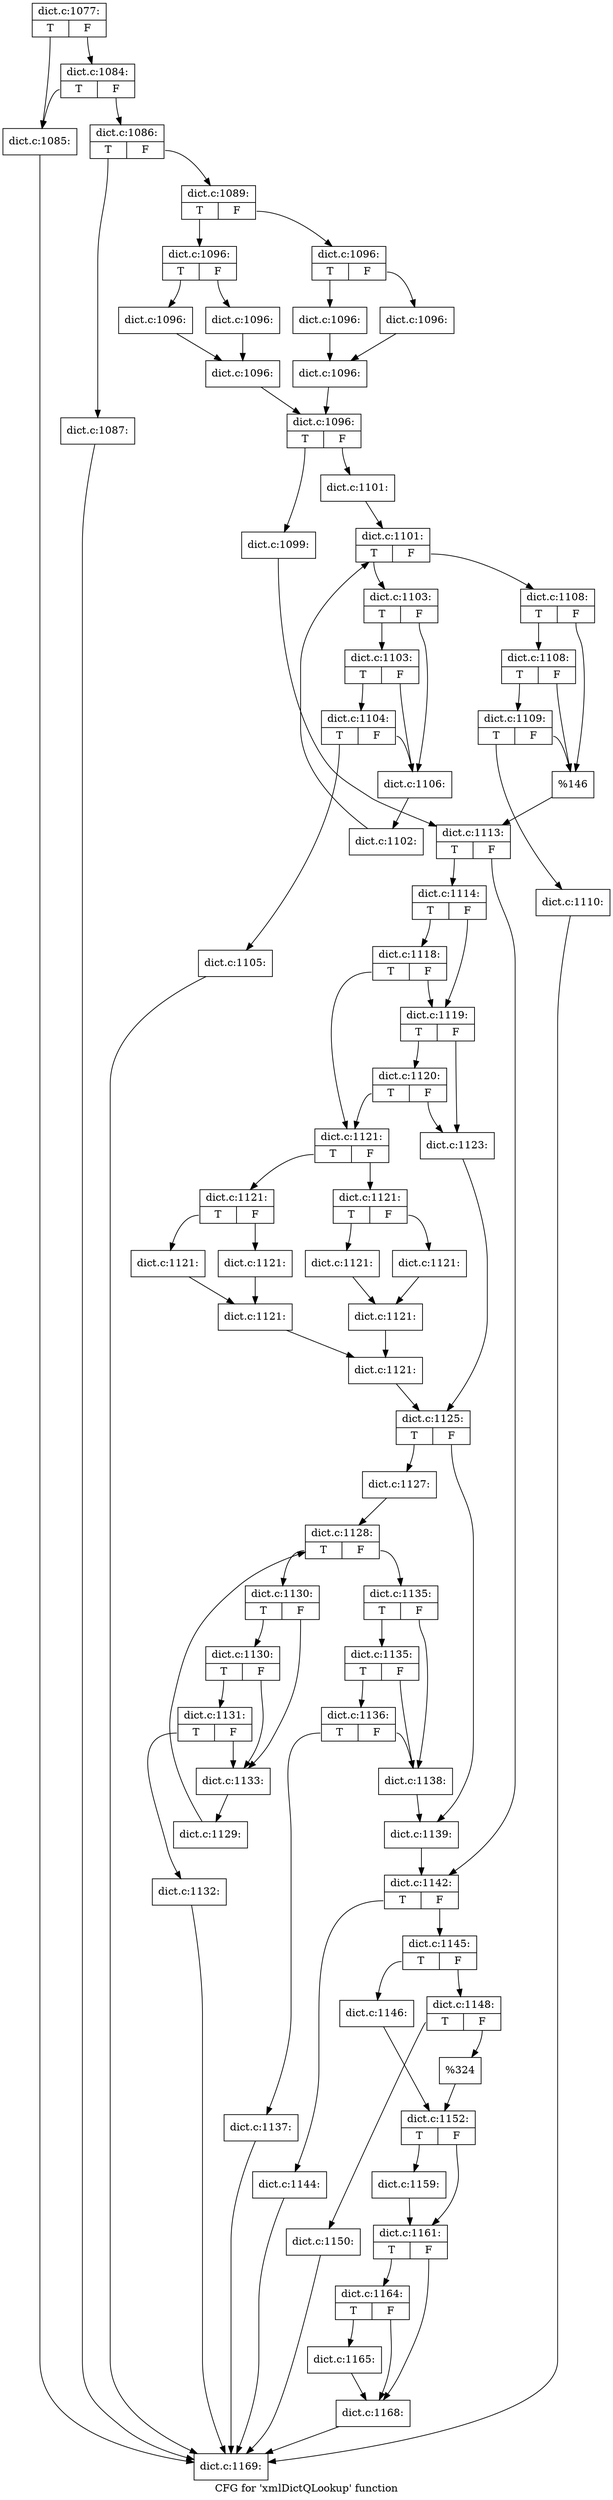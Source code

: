 digraph "CFG for 'xmlDictQLookup' function" {
	label="CFG for 'xmlDictQLookup' function";

	Node0x46fc800 [shape=record,label="{dict.c:1077:|{<s0>T|<s1>F}}"];
	Node0x46fc800:s0 -> Node0x49059b0;
	Node0x46fc800:s1 -> Node0x4905a50;
	Node0x4905a50 [shape=record,label="{dict.c:1084:|{<s0>T|<s1>F}}"];
	Node0x4905a50:s0 -> Node0x49059b0;
	Node0x4905a50:s1 -> Node0x4905a00;
	Node0x49059b0 [shape=record,label="{dict.c:1085:}"];
	Node0x49059b0 -> Node0x46fca80;
	Node0x4905a00 [shape=record,label="{dict.c:1086:|{<s0>T|<s1>F}}"];
	Node0x4905a00:s0 -> Node0x4906110;
	Node0x4905a00:s1 -> Node0x4906160;
	Node0x4906110 [shape=record,label="{dict.c:1087:}"];
	Node0x4906110 -> Node0x46fca80;
	Node0x4906160 [shape=record,label="{dict.c:1089:|{<s0>T|<s1>F}}"];
	Node0x4906160:s0 -> Node0x49071b0;
	Node0x4906160:s1 -> Node0x4907200;
	Node0x49071b0 [shape=record,label="{dict.c:1096:|{<s0>T|<s1>F}}"];
	Node0x49071b0:s0 -> Node0x49074a0;
	Node0x49071b0:s1 -> Node0x49074f0;
	Node0x49074a0 [shape=record,label="{dict.c:1096:}"];
	Node0x49074a0 -> Node0x4907540;
	Node0x49074f0 [shape=record,label="{dict.c:1096:}"];
	Node0x49074f0 -> Node0x4907540;
	Node0x4907540 [shape=record,label="{dict.c:1096:}"];
	Node0x4907540 -> Node0x4907250;
	Node0x4907200 [shape=record,label="{dict.c:1096:|{<s0>T|<s1>F}}"];
	Node0x4907200:s0 -> Node0x4907f90;
	Node0x4907200:s1 -> Node0x4907fe0;
	Node0x4907f90 [shape=record,label="{dict.c:1096:}"];
	Node0x4907f90 -> Node0x4908030;
	Node0x4907fe0 [shape=record,label="{dict.c:1096:}"];
	Node0x4907fe0 -> Node0x4908030;
	Node0x4908030 [shape=record,label="{dict.c:1096:}"];
	Node0x4908030 -> Node0x4907250;
	Node0x4907250 [shape=record,label="{dict.c:1096:|{<s0>T|<s1>F}}"];
	Node0x4907250:s0 -> Node0x4909c80;
	Node0x4907250:s1 -> Node0x4909d20;
	Node0x4909c80 [shape=record,label="{dict.c:1099:}"];
	Node0x4909c80 -> Node0x4909cd0;
	Node0x4909d20 [shape=record,label="{dict.c:1101:}"];
	Node0x4909d20 -> Node0x490a7e0;
	Node0x490a7e0 [shape=record,label="{dict.c:1101:|{<s0>T|<s1>F}}"];
	Node0x490a7e0:s0 -> Node0x490aa40;
	Node0x490a7e0:s1 -> Node0x490a370;
	Node0x490aa40 [shape=record,label="{dict.c:1103:|{<s0>T|<s1>F}}"];
	Node0x490aa40:s0 -> Node0x4908790;
	Node0x490aa40:s1 -> Node0x4908630;
	Node0x4908790 [shape=record,label="{dict.c:1103:|{<s0>T|<s1>F}}"];
	Node0x4908790:s0 -> Node0x4908580;
	Node0x4908790:s1 -> Node0x4908630;
	Node0x4908580 [shape=record,label="{dict.c:1104:|{<s0>T|<s1>F}}"];
	Node0x4908580:s0 -> Node0x490ace0;
	Node0x4908580:s1 -> Node0x4908630;
	Node0x490ace0 [shape=record,label="{dict.c:1105:}"];
	Node0x490ace0 -> Node0x46fca80;
	Node0x4908630 [shape=record,label="{dict.c:1106:}"];
	Node0x4908630 -> Node0x490a9f0;
	Node0x490a9f0 [shape=record,label="{dict.c:1102:}"];
	Node0x490a9f0 -> Node0x490a7e0;
	Node0x490a370 [shape=record,label="{dict.c:1108:|{<s0>T|<s1>F}}"];
	Node0x490a370:s0 -> Node0x490cd30;
	Node0x490a370:s1 -> Node0x490cc60;
	Node0x490cd30 [shape=record,label="{dict.c:1108:|{<s0>T|<s1>F}}"];
	Node0x490cd30:s0 -> Node0x490ccb0;
	Node0x490cd30:s1 -> Node0x490cc60;
	Node0x490ccb0 [shape=record,label="{dict.c:1109:|{<s0>T|<s1>F}}"];
	Node0x490ccb0:s0 -> Node0x490c010;
	Node0x490ccb0:s1 -> Node0x490cc60;
	Node0x490c010 [shape=record,label="{dict.c:1110:}"];
	Node0x490c010 -> Node0x46fca80;
	Node0x490cc60 [shape=record,label="{%146}"];
	Node0x490cc60 -> Node0x4909cd0;
	Node0x4909cd0 [shape=record,label="{dict.c:1113:|{<s0>T|<s1>F}}"];
	Node0x4909cd0:s0 -> Node0x490de60;
	Node0x4909cd0:s1 -> Node0x490deb0;
	Node0x490de60 [shape=record,label="{dict.c:1114:|{<s0>T|<s1>F}}"];
	Node0x490de60:s0 -> Node0x490e6a0;
	Node0x490de60:s1 -> Node0x490e620;
	Node0x490e6a0 [shape=record,label="{dict.c:1118:|{<s0>T|<s1>F}}"];
	Node0x490e6a0:s0 -> Node0x490e530;
	Node0x490e6a0:s1 -> Node0x490e620;
	Node0x490e620 [shape=record,label="{dict.c:1119:|{<s0>T|<s1>F}}"];
	Node0x490e620:s0 -> Node0x490ef10;
	Node0x490e620:s1 -> Node0x490e5d0;
	Node0x490ef10 [shape=record,label="{dict.c:1120:|{<s0>T|<s1>F}}"];
	Node0x490ef10:s0 -> Node0x490e530;
	Node0x490ef10:s1 -> Node0x490e5d0;
	Node0x490e530 [shape=record,label="{dict.c:1121:|{<s0>T|<s1>F}}"];
	Node0x490e530:s0 -> Node0x490f7b0;
	Node0x490e530:s1 -> Node0x490f800;
	Node0x490f7b0 [shape=record,label="{dict.c:1121:|{<s0>T|<s1>F}}"];
	Node0x490f7b0:s0 -> Node0x490fa40;
	Node0x490f7b0:s1 -> Node0x490fa90;
	Node0x490fa40 [shape=record,label="{dict.c:1121:}"];
	Node0x490fa40 -> Node0x490fae0;
	Node0x490fa90 [shape=record,label="{dict.c:1121:}"];
	Node0x490fa90 -> Node0x490fae0;
	Node0x490fae0 [shape=record,label="{dict.c:1121:}"];
	Node0x490fae0 -> Node0x490f850;
	Node0x490f800 [shape=record,label="{dict.c:1121:|{<s0>T|<s1>F}}"];
	Node0x490f800:s0 -> Node0x4910830;
	Node0x490f800:s1 -> Node0x4910880;
	Node0x4910830 [shape=record,label="{dict.c:1121:}"];
	Node0x4910830 -> Node0x49108d0;
	Node0x4910880 [shape=record,label="{dict.c:1121:}"];
	Node0x4910880 -> Node0x49108d0;
	Node0x49108d0 [shape=record,label="{dict.c:1121:}"];
	Node0x49108d0 -> Node0x490f850;
	Node0x490f850 [shape=record,label="{dict.c:1121:}"];
	Node0x490f850 -> Node0x490e580;
	Node0x490e5d0 [shape=record,label="{dict.c:1123:}"];
	Node0x490e5d0 -> Node0x490e580;
	Node0x490e580 [shape=record,label="{dict.c:1125:|{<s0>T|<s1>F}}"];
	Node0x490e580:s0 -> Node0x4912100;
	Node0x490e580:s1 -> Node0x4912150;
	Node0x4912100 [shape=record,label="{dict.c:1127:}"];
	Node0x4912100 -> Node0x4894fe0;
	Node0x4894fe0 [shape=record,label="{dict.c:1128:|{<s0>T|<s1>F}}"];
	Node0x4894fe0:s0 -> Node0x48db620;
	Node0x4894fe0:s1 -> Node0x48948d0;
	Node0x48db620 [shape=record,label="{dict.c:1130:|{<s0>T|<s1>F}}"];
	Node0x48db620:s0 -> Node0x48dbb80;
	Node0x48db620:s1 -> Node0x48dbab0;
	Node0x48dbb80 [shape=record,label="{dict.c:1130:|{<s0>T|<s1>F}}"];
	Node0x48dbb80:s0 -> Node0x48dbb00;
	Node0x48dbb80:s1 -> Node0x48dbab0;
	Node0x48dbb00 [shape=record,label="{dict.c:1131:|{<s0>T|<s1>F}}"];
	Node0x48dbb00:s0 -> Node0x48dba60;
	Node0x48dbb00:s1 -> Node0x48dbab0;
	Node0x48dba60 [shape=record,label="{dict.c:1132:}"];
	Node0x48dba60 -> Node0x46fca80;
	Node0x48dbab0 [shape=record,label="{dict.c:1133:}"];
	Node0x48dbab0 -> Node0x48db590;
	Node0x48db590 [shape=record,label="{dict.c:1129:}"];
	Node0x48db590 -> Node0x4894fe0;
	Node0x48948d0 [shape=record,label="{dict.c:1135:|{<s0>T|<s1>F}}"];
	Node0x48948d0:s0 -> Node0x4915ad0;
	Node0x48948d0:s1 -> Node0x4915a00;
	Node0x4915ad0 [shape=record,label="{dict.c:1135:|{<s0>T|<s1>F}}"];
	Node0x4915ad0:s0 -> Node0x4915a50;
	Node0x4915ad0:s1 -> Node0x4915a00;
	Node0x4915a50 [shape=record,label="{dict.c:1136:|{<s0>T|<s1>F}}"];
	Node0x4915a50:s0 -> Node0x49159b0;
	Node0x4915a50:s1 -> Node0x4915a00;
	Node0x49159b0 [shape=record,label="{dict.c:1137:}"];
	Node0x49159b0 -> Node0x46fca80;
	Node0x4915a00 [shape=record,label="{dict.c:1138:}"];
	Node0x4915a00 -> Node0x4912150;
	Node0x4912150 [shape=record,label="{dict.c:1139:}"];
	Node0x4912150 -> Node0x490deb0;
	Node0x490deb0 [shape=record,label="{dict.c:1142:|{<s0>T|<s1>F}}"];
	Node0x490deb0:s0 -> Node0x4917a00;
	Node0x490deb0:s1 -> Node0x4917d30;
	Node0x4917a00 [shape=record,label="{dict.c:1144:}"];
	Node0x4917a00 -> Node0x46fca80;
	Node0x4917d30 [shape=record,label="{dict.c:1145:|{<s0>T|<s1>F}}"];
	Node0x4917d30:s0 -> Node0x4917ce0;
	Node0x4917d30:s1 -> Node0x49182b0;
	Node0x4917ce0 [shape=record,label="{dict.c:1146:}"];
	Node0x4917ce0 -> Node0x4918260;
	Node0x49182b0 [shape=record,label="{dict.c:1148:|{<s0>T|<s1>F}}"];
	Node0x49182b0:s0 -> Node0x4918ca0;
	Node0x49182b0:s1 -> Node0x4918cf0;
	Node0x4918ca0 [shape=record,label="{dict.c:1150:}"];
	Node0x4918ca0 -> Node0x46fca80;
	Node0x4918cf0 [shape=record,label="{%324}"];
	Node0x4918cf0 -> Node0x4918260;
	Node0x4918260 [shape=record,label="{dict.c:1152:|{<s0>T|<s1>F}}"];
	Node0x4918260:s0 -> Node0x4919f80;
	Node0x4918260:s1 -> Node0x4919fd0;
	Node0x4919f80 [shape=record,label="{dict.c:1159:}"];
	Node0x4919f80 -> Node0x4919fd0;
	Node0x4919fd0 [shape=record,label="{dict.c:1161:|{<s0>T|<s1>F}}"];
	Node0x4919fd0:s0 -> Node0x4917b40;
	Node0x4919fd0:s1 -> Node0x4917af0;
	Node0x4917b40 [shape=record,label="{dict.c:1164:|{<s0>T|<s1>F}}"];
	Node0x4917b40:s0 -> Node0x4917570;
	Node0x4917b40:s1 -> Node0x4917af0;
	Node0x4917570 [shape=record,label="{dict.c:1165:}"];
	Node0x4917570 -> Node0x4917af0;
	Node0x4917af0 [shape=record,label="{dict.c:1168:}"];
	Node0x4917af0 -> Node0x46fca80;
	Node0x46fca80 [shape=record,label="{dict.c:1169:}"];
}
